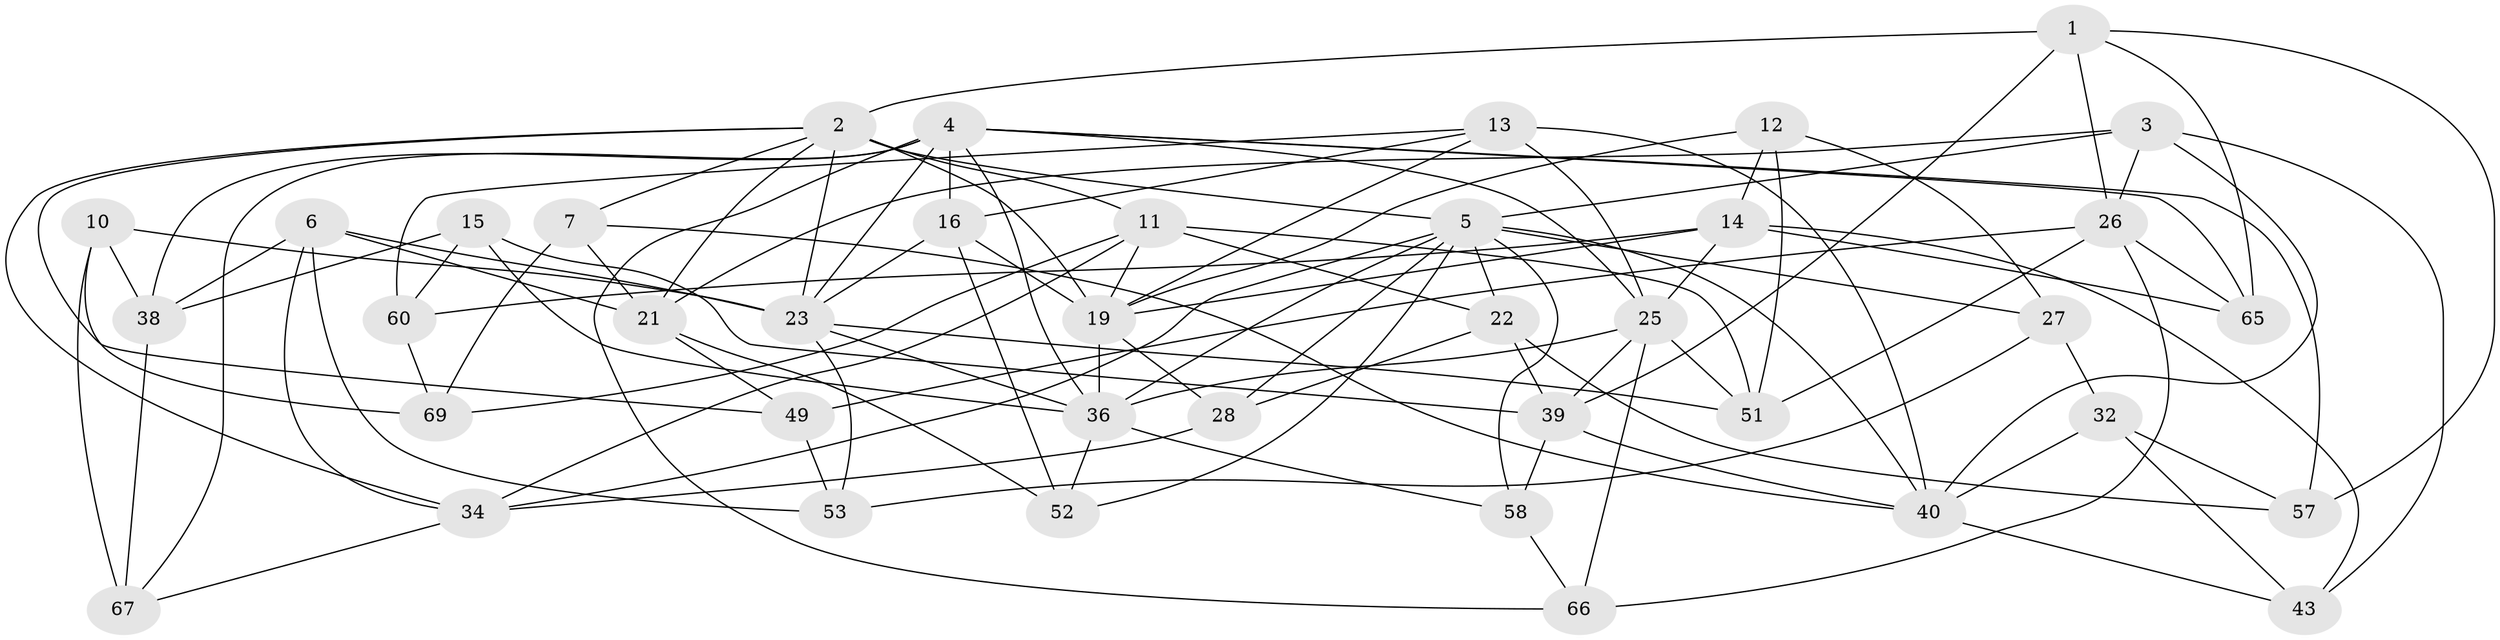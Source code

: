 // original degree distribution, {4: 1.0}
// Generated by graph-tools (version 1.1) at 2025/16/03/09/25 04:16:36]
// undirected, 40 vertices, 107 edges
graph export_dot {
graph [start="1"]
  node [color=gray90,style=filled];
  1 [super="+17"];
  2 [super="+24+59"];
  3 [super="+56"];
  4 [super="+20+9+30"];
  5 [super="+70+37+8"];
  6 [super="+33"];
  7;
  10;
  11 [super="+74+18"];
  12;
  13 [super="+80"];
  14 [super="+68"];
  15;
  16 [super="+45"];
  19 [super="+78+63"];
  21 [super="+61"];
  22 [super="+81"];
  23 [super="+73"];
  25 [super="+50+35"];
  26 [super="+44+29"];
  27;
  28;
  32;
  34 [super="+76+48"];
  36 [super="+62+42+55"];
  38 [super="+64"];
  39 [super="+75"];
  40 [super="+47+72"];
  43;
  49;
  51 [super="+71"];
  52;
  53;
  57;
  58;
  60;
  65;
  66;
  67;
  69;
  1 -- 57;
  1 -- 65;
  1 -- 39;
  1 -- 26 [weight=2];
  1 -- 2;
  2 -- 23;
  2 -- 49;
  2 -- 21;
  2 -- 7;
  2 -- 11;
  2 -- 19;
  2 -- 34;
  2 -- 5 [weight=2];
  3 -- 43;
  3 -- 26 [weight=2];
  3 -- 40;
  3 -- 5;
  3 -- 21;
  4 -- 36;
  4 -- 66;
  4 -- 38 [weight=2];
  4 -- 25 [weight=2];
  4 -- 57;
  4 -- 16 [weight=2];
  4 -- 67;
  4 -- 23;
  4 -- 65;
  5 -- 27;
  5 -- 22 [weight=2];
  5 -- 36;
  5 -- 40;
  5 -- 52;
  5 -- 34;
  5 -- 58;
  5 -- 28;
  6 -- 21;
  6 -- 53;
  6 -- 34 [weight=2];
  6 -- 38;
  6 -- 23;
  7 -- 69;
  7 -- 21;
  7 -- 40;
  10 -- 67;
  10 -- 23;
  10 -- 69;
  10 -- 38;
  11 -- 34 [weight=2];
  11 -- 69;
  11 -- 51 [weight=2];
  11 -- 22;
  11 -- 19;
  12 -- 27;
  12 -- 51;
  12 -- 19;
  12 -- 14;
  13 -- 60;
  13 -- 40 [weight=2];
  13 -- 19;
  13 -- 25;
  13 -- 16;
  14 -- 60;
  14 -- 65;
  14 -- 25;
  14 -- 19;
  14 -- 43;
  15 -- 60;
  15 -- 38;
  15 -- 39;
  15 -- 36;
  16 -- 23;
  16 -- 19;
  16 -- 52;
  19 -- 36;
  19 -- 28;
  21 -- 49;
  21 -- 52;
  22 -- 57;
  22 -- 28;
  22 -- 39;
  23 -- 36;
  23 -- 53;
  23 -- 51;
  25 -- 66;
  25 -- 39;
  25 -- 51;
  25 -- 36;
  26 -- 49;
  26 -- 65;
  26 -- 66;
  26 -- 51;
  27 -- 53;
  27 -- 32;
  28 -- 34;
  32 -- 57;
  32 -- 43;
  32 -- 40;
  34 -- 67;
  36 -- 58;
  36 -- 52;
  38 -- 67;
  39 -- 58;
  39 -- 40;
  40 -- 43;
  49 -- 53;
  58 -- 66;
  60 -- 69;
}
